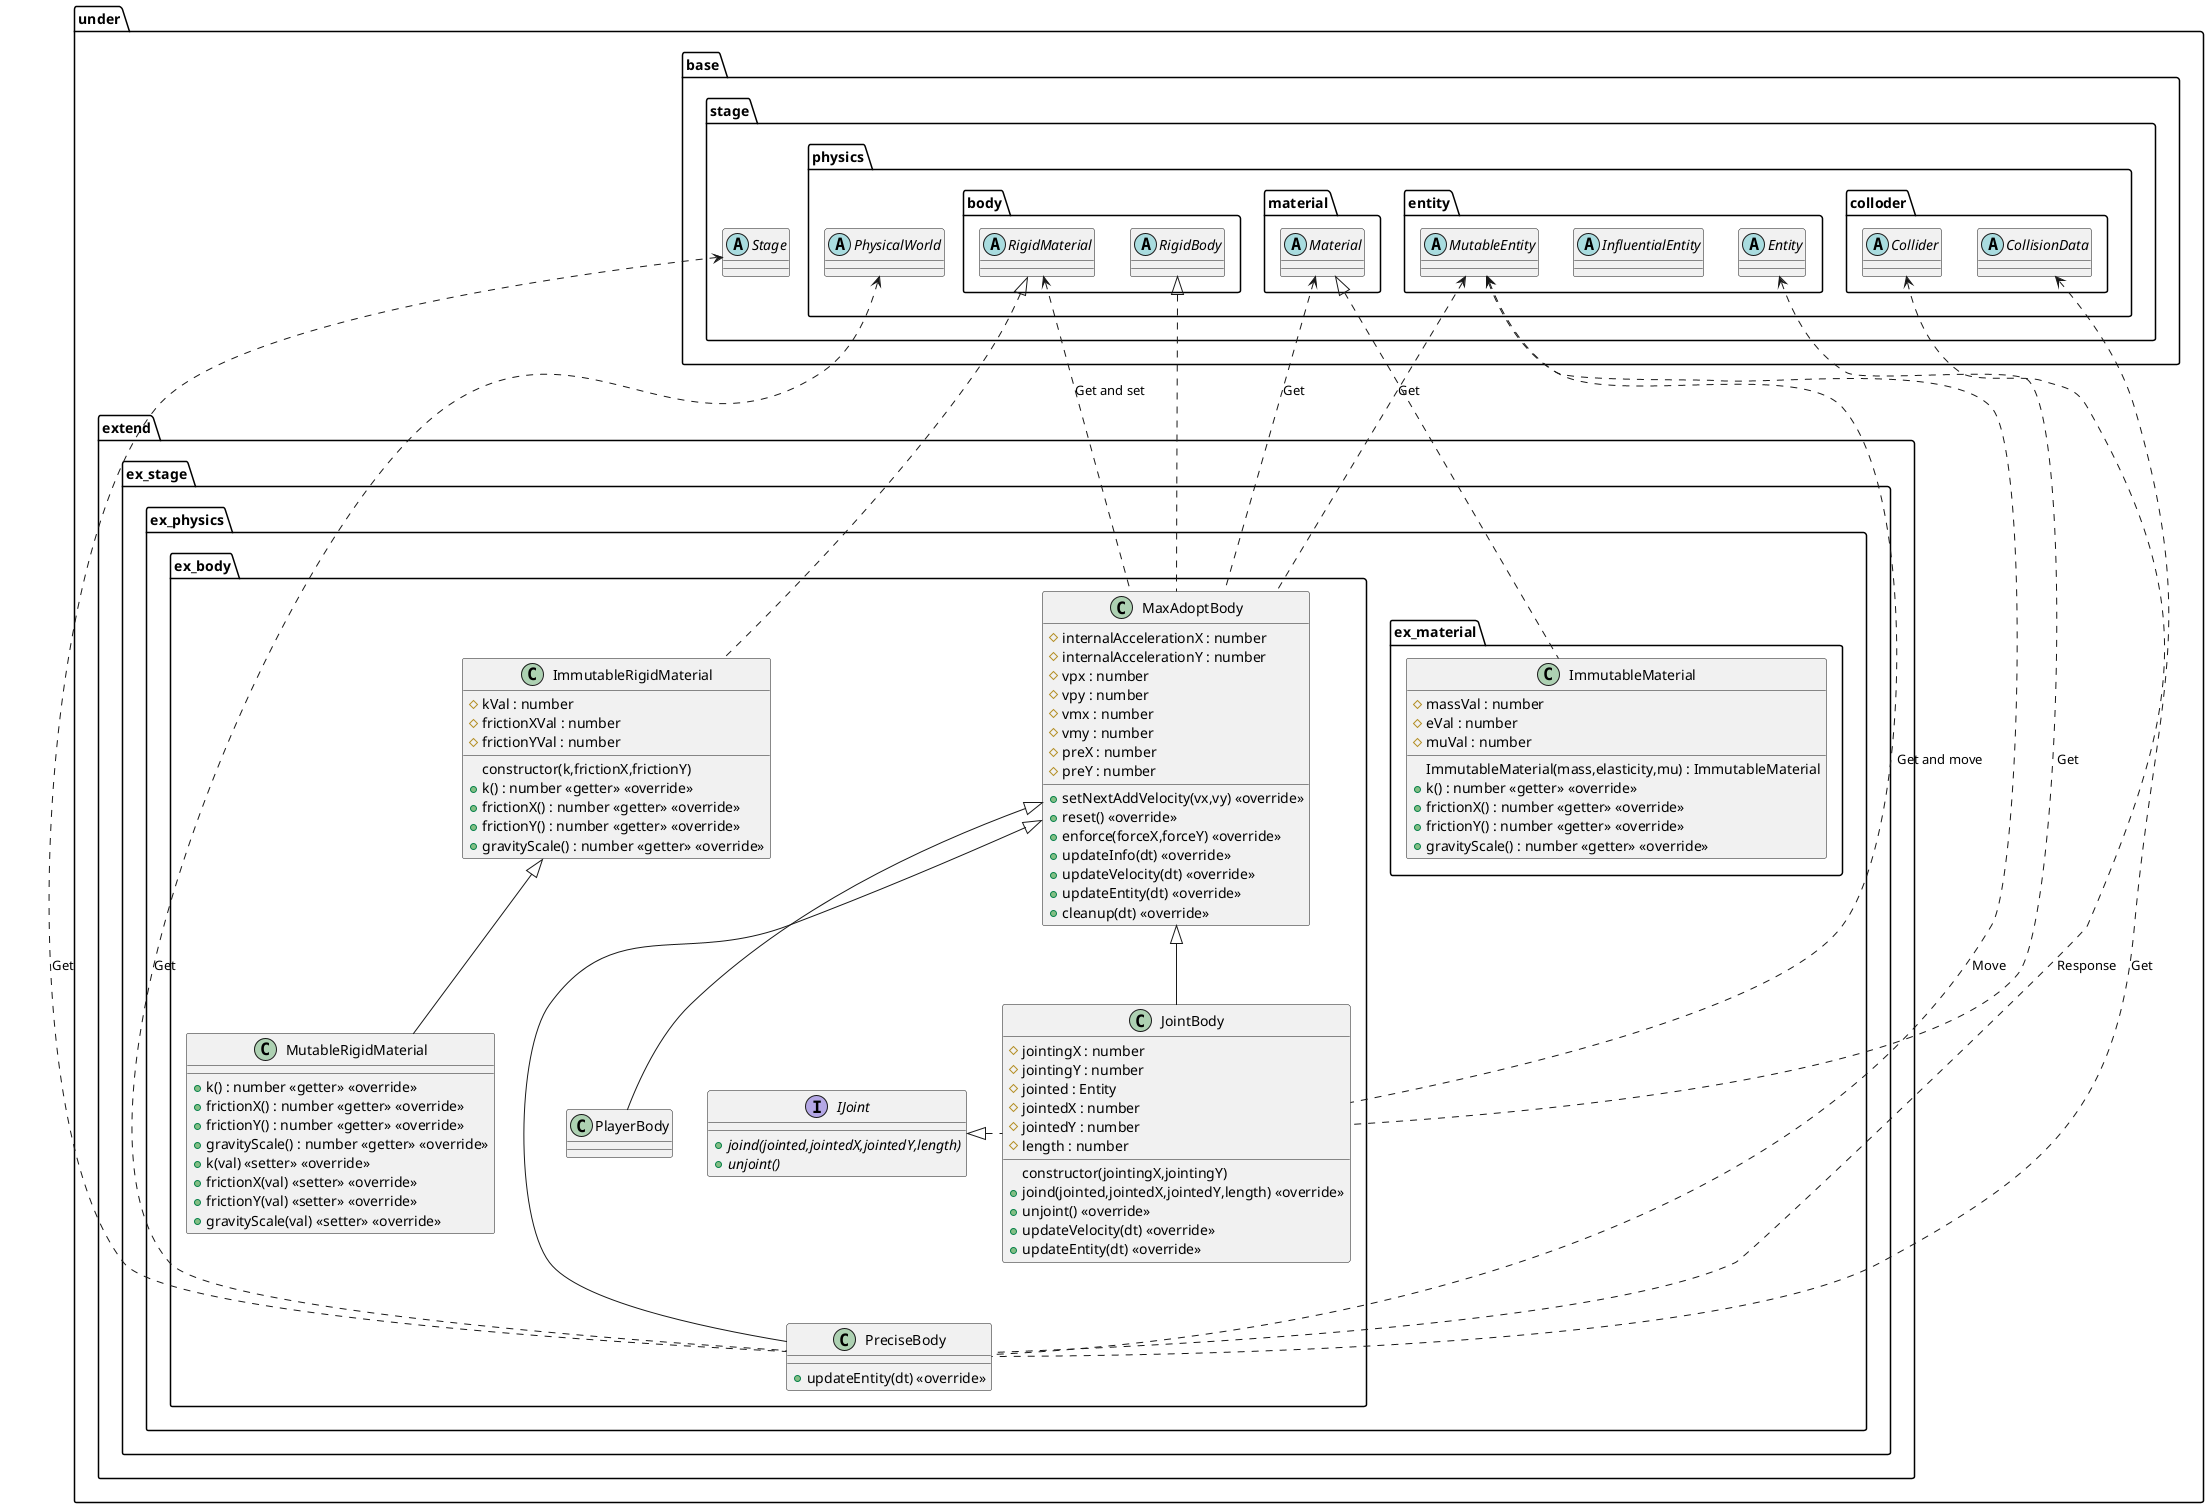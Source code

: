@startuml PhysicalExtend

package under {
    package extend {
        package ex_stage {
            package ex_physics {
                package ex_body {
                    class MaxAdoptBody {
                        #internalAccelerationX : number
                        #internalAccelerationY : number
                        #vpx : number
                        #vpy : number
                        #vmx : number
                        #vmy : number
                        #preX : number
                        #preY : number
                        +setNextAddVelocity(vx,vy) <<override>>
                        +reset() <<override>>
                        +enforce(forceX,forceY) <<override>>
                        +updateInfo(dt) <<override>>
                        +updateVelocity(dt) <<override>>
                        +updateEntity(dt) <<override>>
                        +cleanup(dt) <<override>>
                    }
                    class PreciseBody {
                        +updateEntity(dt) <<override>>
                    }
                    class PlayerBody
                    interface IJoint {
                        {abstract} +joind(jointed,jointedX,jointedY,length)
                        {abstract} +unjoint()
                    }
                    class JointBody {
                        constructor(jointingX,jointingY)
                        #jointingX : number
                        #jointingY : number
                        #jointed : Entity
                        #jointedX : number
                        #jointedY : number
                        #length : number
                        +joind(jointed,jointedX,jointedY,length) <<override>>
                        +unjoint() <<override>>
                        +updateVelocity(dt) <<override>>
                        +updateEntity(dt) <<override>>
                    }
                    class ImmutableRigidMaterial {
                        constructor(k,frictionX,frictionY)
                        #kVal : number
                        #frictionXVal : number
                        #frictionYVal : number
                        +k() : number <<getter>> <<override>>
                        +frictionX() : number <<getter>> <<override>>
                        +frictionY() : number <<getter>> <<override>>
                        +gravityScale() : number <<getter>> <<override>>
                    }
                    class MutableRigidMaterial {
                        +k() : number <<getter>> <<override>>
                        +frictionX() : number <<getter>> <<override>>
                        +frictionY() : number <<getter>> <<override>>
                        +gravityScale() : number <<getter>> <<override>>
                        +k(val) <<setter>> <<override>>
                        +frictionX(val) <<setter>> <<override>>
                        +frictionY(val) <<setter>> <<override>>
                        +gravityScale(val) <<setter>> <<override>>
                    }
                }

                package ex_material {
                    class ImmutableMaterial  {
                        ImmutableMaterial(mass,elasticity,mu) : ImmutableMaterial
                        #massVal : number
                        #eVal : number
                        #muVal : number
                        +k() : number <<getter>> <<override>>
                        +frictionX() : number <<getter>> <<override>>
                        +frictionY() : number <<getter>> <<override>>
                        +gravityScale() : number <<getter>> <<override>>
                    }
                }
            }
        }
    }
}

package under {
    package base {
        package stage {
            abstract Stage
            package physics {
                abstract PhysicalWorld
                package entity {
                    abstract Entity
                    abstract InfluentialEntity
                    abstract MutableEntity
                }
                package colloder {
                    abstract Collider
                    abstract CollisionData
                }
                package body {
                    abstract RigidBody
                    abstract RigidMaterial
                }
                package material {
                    abstract Material
                }
            }
        }
    }
}

MutableEntity <.. MaxAdoptBody : Get
Material <.. MaxAdoptBody : Get
RigidMaterial <.. MaxAdoptBody : Get and set

MutableEntity <... PreciseBody : Move
Stage <... PreciseBody : Get
PhysicalWorld <... PreciseBody : Get
CollisionData <... PreciseBody : Get
Collider <... PreciseBody : Response

MutableEntity <.. JointBody : Get and move
Entity <.. JointBody : Get

RigidBody <|.. MaxAdoptBody
MaxAdoptBody <|--- PreciseBody
MaxAdoptBody <|-- PlayerBody
IJoint <|. JointBody
MaxAdoptBody <|-- JointBody
RigidMaterial <|.. ImmutableRigidMaterial
ImmutableRigidMaterial <|-- MutableRigidMaterial

Material <|.. ImmutableMaterial

@enduml
